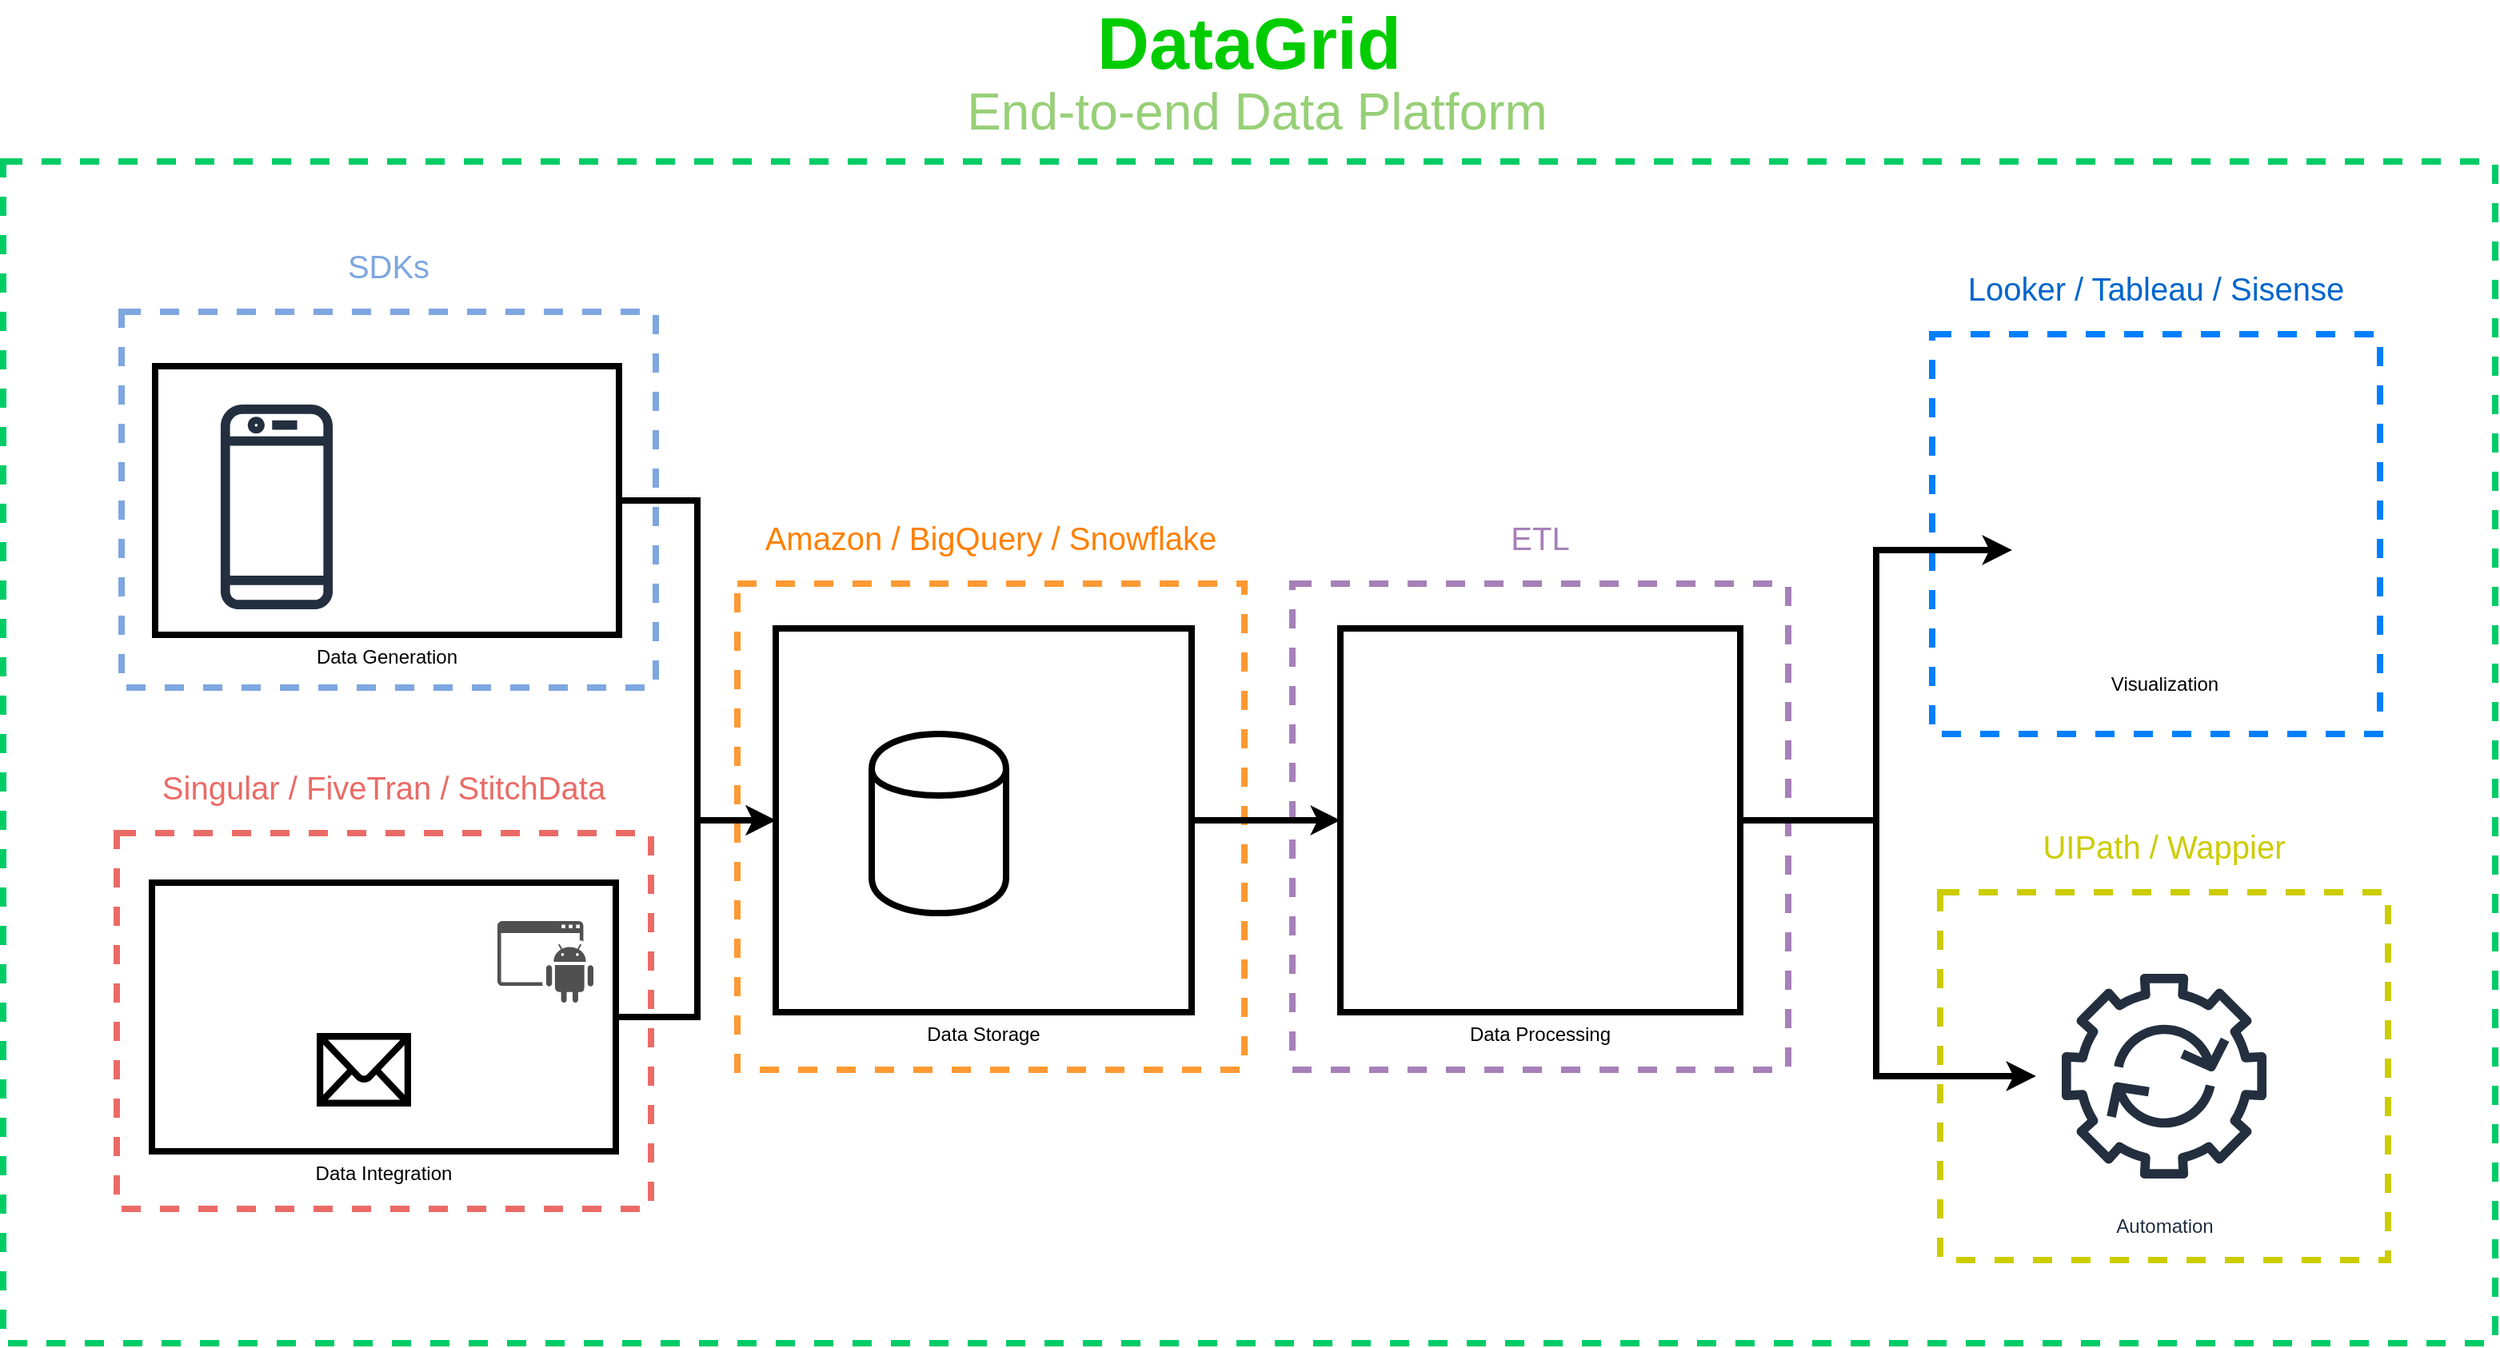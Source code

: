 <mxfile version="12.4.3" type="github" pages="1"><diagram id="Ht1M8jgEwFfnCIfOTk4-" name="Page-1"><mxGraphModel dx="3375" dy="1919" grid="0" gridSize="10" guides="0" tooltips="1" connect="1" arrows="1" fold="1" page="0" pageScale="1" pageWidth="1169" pageHeight="827" math="0" shadow="0"><root><mxCell id="0"/><mxCell id="1" parent="0"/><mxCell id="tUToQUEDD6GAHnTy9PLP-32" value="UIPath / Wappier" style="rounded=0;whiteSpace=wrap;html=1;labelBackgroundColor=#ffffff;strokeColor=#CCCC00;strokeWidth=4;fillColor=none;dashed=1;labelPosition=center;verticalLabelPosition=top;align=center;verticalAlign=bottom;fontSize=20;spacingTop=0;spacing=16;fontColor=#CCCC00;" vertex="1" parent="1"><mxGeometry x="385" y="-261" width="280" height="230" as="geometry"/></mxCell><mxCell id="tUToQUEDD6GAHnTy9PLP-31" value="DataGrid" style="rounded=0;whiteSpace=wrap;html=1;labelBackgroundColor=#ffffff;strokeColor=#00CC66;strokeWidth=4;fillColor=none;dashed=1;labelPosition=center;verticalLabelPosition=top;align=center;verticalAlign=bottom;fontSize=45;spacingTop=0;spacing=46;fontColor=#00CC00;fontStyle=1" vertex="1" parent="1"><mxGeometry x="-826" y="-718" width="1558" height="739" as="geometry"/></mxCell><mxCell id="tUToQUEDD6GAHnTy9PLP-58" value="SDKs" style="rounded=0;whiteSpace=wrap;html=1;labelBackgroundColor=#ffffff;strokeColor=#7EA6E0;strokeWidth=4;fillColor=none;dashed=1;labelPosition=center;verticalLabelPosition=top;align=center;verticalAlign=bottom;fontSize=20;spacingTop=0;spacing=16;fontColor=#7EA6E0;" vertex="1" parent="1"><mxGeometry x="-752" y="-624" width="334" height="235" as="geometry"/></mxCell><mxCell id="tUToQUEDD6GAHnTy9PLP-29" value="Looker / Tableau / Sisense" style="rounded=0;whiteSpace=wrap;html=1;labelBackgroundColor=#ffffff;strokeColor=#007FFF;strokeWidth=4;fillColor=none;dashed=1;labelPosition=center;verticalLabelPosition=top;align=center;verticalAlign=bottom;fontSize=20;spacingTop=0;spacing=16;fontColor=#0066CC;" vertex="1" parent="1"><mxGeometry x="380" y="-610" width="280" height="250" as="geometry"/></mxCell><mxCell id="tUToQUEDD6GAHnTy9PLP-33" value="ETL" style="rounded=0;whiteSpace=wrap;html=1;labelBackgroundColor=#ffffff;strokeColor=#A680B8;strokeWidth=4;fillColor=none;dashed=1;labelPosition=center;verticalLabelPosition=top;align=center;verticalAlign=bottom;fontSize=20;spacingTop=0;spacing=16;fontColor=#A680B8;" vertex="1" parent="1"><mxGeometry x="-20" y="-454" width="310" height="304" as="geometry"/></mxCell><mxCell id="tUToQUEDD6GAHnTy9PLP-48" value="Singular / FiveTran / StitchData" style="rounded=0;whiteSpace=wrap;html=1;labelBackgroundColor=#ffffff;strokeColor=#EA6B66;strokeWidth=4;fillColor=none;dashed=1;labelPosition=center;verticalLabelPosition=top;align=center;verticalAlign=bottom;fontSize=20;spacingTop=0;spacing=16;fontColor=#EA6B66;" vertex="1" parent="1"><mxGeometry x="-755" y="-298" width="334" height="235" as="geometry"/></mxCell><mxCell id="tUToQUEDD6GAHnTy9PLP-30" value="Amazon / BigQuery / Snowflake" style="rounded=0;whiteSpace=wrap;html=1;labelBackgroundColor=#ffffff;strokeColor=#FF9933;strokeWidth=4;fillColor=none;dashed=1;labelPosition=center;verticalLabelPosition=top;align=center;verticalAlign=bottom;fontSize=20;spacingTop=0;spacing=16;fontColor=#FF8000;" vertex="1" parent="1"><mxGeometry x="-367" y="-454" width="317" height="304" as="geometry"/></mxCell><mxCell id="tUToQUEDD6GAHnTy9PLP-3" value="" style="outlineConnect=0;fontColor=#232F3E;gradientColor=none;strokeColor=#232F3E;fillColor=none;dashed=0;verticalLabelPosition=bottom;verticalAlign=top;align=center;html=1;fontSize=12;fontStyle=0;aspect=fixed;shape=mxgraph.aws4.resourceIcon;resIcon=mxgraph.aws4.mobile_client;labelBackgroundColor=#ffffff;" vertex="1" parent="1"><mxGeometry x="-735" y="-582" width="160" height="160" as="geometry"/></mxCell><mxCell id="tUToQUEDD6GAHnTy9PLP-4" value="" style="shape=image;html=1;verticalAlign=top;verticalLabelPosition=bottom;labelBackgroundColor=#ffffff;imageAspect=0;aspect=fixed;image=https://cdn4.iconfinder.com/data/icons/useful/74/50-128.png" vertex="1" parent="1"><mxGeometry x="-605" y="-566" width="128" height="128" as="geometry"/></mxCell><mxCell id="tUToQUEDD6GAHnTy9PLP-5" value="Visualization" style="shape=image;html=1;verticalAlign=top;verticalLabelPosition=bottom;labelBackgroundColor=#ffffff;imageAspect=0;aspect=fixed;image=https://cdn1.iconfinder.com/data/icons/modern-set-of-digital-symbols/48/volume_gauge_visualization-128.png;fillColor=none;spacingTop=-25;" vertex="1" parent="1"><mxGeometry x="430" y="-570" width="190" height="190" as="geometry"/></mxCell><mxCell id="tUToQUEDD6GAHnTy9PLP-28" style="edgeStyle=orthogonalEdgeStyle;rounded=0;orthogonalLoop=1;jettySize=auto;html=1;exitX=1;exitY=0.5;exitDx=0;exitDy=0;strokeWidth=4;" edge="1" parent="1" source="tUToQUEDD6GAHnTy9PLP-7" target="tUToQUEDD6GAHnTy9PLP-9"><mxGeometry relative="1" as="geometry"/></mxCell><mxCell id="tUToQUEDD6GAHnTy9PLP-7" value="Data Generation&lt;br&gt;" style="rounded=0;whiteSpace=wrap;html=1;labelBackgroundColor=#ffffff;fillColor=none;labelPosition=center;verticalLabelPosition=bottom;align=center;verticalAlign=top;strokeWidth=4;" vertex="1" parent="1"><mxGeometry x="-731" y="-590" width="290" height="168" as="geometry"/></mxCell><mxCell id="tUToQUEDD6GAHnTy9PLP-57" style="edgeStyle=orthogonalEdgeStyle;rounded=0;orthogonalLoop=1;jettySize=auto;html=1;exitX=1;exitY=0.5;exitDx=0;exitDy=0;entryX=0;entryY=0.5;entryDx=0;entryDy=0;strokeWidth=4;fontSize=32;fontColor=#97D077;" edge="1" parent="1" source="tUToQUEDD6GAHnTy9PLP-51" target="tUToQUEDD6GAHnTy9PLP-9"><mxGeometry relative="1" as="geometry"><Array as="points"><mxPoint x="-392" y="-183"/><mxPoint x="-392" y="-306"/></Array></mxGeometry></mxCell><mxCell id="tUToQUEDD6GAHnTy9PLP-51" value="Data Integration" style="rounded=0;whiteSpace=wrap;html=1;labelBackgroundColor=#ffffff;fillColor=none;labelPosition=center;verticalLabelPosition=bottom;align=center;verticalAlign=top;strokeWidth=4;" vertex="1" parent="1"><mxGeometry x="-733" y="-267" width="290" height="168" as="geometry"/></mxCell><mxCell id="tUToQUEDD6GAHnTy9PLP-27" style="edgeStyle=orthogonalEdgeStyle;rounded=0;orthogonalLoop=1;jettySize=auto;html=1;exitX=1;exitY=0.5;exitDx=0;exitDy=0;strokeWidth=4;" edge="1" parent="1" source="tUToQUEDD6GAHnTy9PLP-9" target="tUToQUEDD6GAHnTy9PLP-14"><mxGeometry relative="1" as="geometry"/></mxCell><mxCell id="tUToQUEDD6GAHnTy9PLP-9" value="Data Storage" style="rounded=0;whiteSpace=wrap;html=1;labelBackgroundColor=#ffffff;fillColor=none;labelPosition=center;verticalLabelPosition=bottom;align=center;verticalAlign=top;strokeWidth=4;" vertex="1" parent="1"><mxGeometry x="-343" y="-426" width="260" height="240" as="geometry"/></mxCell><mxCell id="tUToQUEDD6GAHnTy9PLP-10" value="" style="shape=cylinder;whiteSpace=wrap;html=1;boundedLbl=1;backgroundOutline=1;labelBackgroundColor=#ffffff;strokeColor=#000000;strokeWidth=4;fillColor=none;" vertex="1" parent="1"><mxGeometry x="-283" y="-360" width="84" height="112" as="geometry"/></mxCell><mxCell id="tUToQUEDD6GAHnTy9PLP-12" value="" style="shape=image;html=1;verticalAlign=top;verticalLabelPosition=bottom;labelBackgroundColor=#ffffff;imageAspect=0;aspect=fixed;image=https://cdn3.iconfinder.com/data/icons/geosm-e-commerce/48/file-128.png;strokeColor=#000000;strokeWidth=4;fillColor=none;imageBackground=none;" vertex="1" parent="1"><mxGeometry x="-199" y="-346" width="98" height="98" as="geometry"/></mxCell><mxCell id="tUToQUEDD6GAHnTy9PLP-25" style="edgeStyle=orthogonalEdgeStyle;rounded=0;orthogonalLoop=1;jettySize=auto;html=1;exitX=1;exitY=0.5;exitDx=0;exitDy=0;strokeWidth=4;" edge="1" parent="1" source="tUToQUEDD6GAHnTy9PLP-14" target="tUToQUEDD6GAHnTy9PLP-5"><mxGeometry relative="1" as="geometry"/></mxCell><mxCell id="tUToQUEDD6GAHnTy9PLP-26" style="edgeStyle=orthogonalEdgeStyle;rounded=0;orthogonalLoop=1;jettySize=auto;html=1;strokeWidth=4;" edge="1" parent="1" source="tUToQUEDD6GAHnTy9PLP-14" target="tUToQUEDD6GAHnTy9PLP-24"><mxGeometry relative="1" as="geometry"><Array as="points"><mxPoint x="345" y="-306"/><mxPoint x="345" y="-146"/></Array></mxGeometry></mxCell><mxCell id="tUToQUEDD6GAHnTy9PLP-14" value="Data Processing" style="rounded=0;whiteSpace=wrap;html=1;labelBackgroundColor=#ffffff;fillColor=none;labelPosition=center;verticalLabelPosition=bottom;align=center;verticalAlign=top;strokeWidth=4;" vertex="1" parent="1"><mxGeometry x="10" y="-426" width="250" height="240" as="geometry"/></mxCell><mxCell id="tUToQUEDD6GAHnTy9PLP-19" value="" style="shape=image;html=1;verticalAlign=top;verticalLabelPosition=bottom;labelBackgroundColor=#ffffff;imageAspect=0;aspect=fixed;image=https://cdn1.iconfinder.com/data/icons/material-core/23/extension-128.png;strokeColor=#000000;strokeWidth=4;fillColor=none;" vertex="1" parent="1"><mxGeometry x="47" y="-402" width="91" height="91" as="geometry"/></mxCell><mxCell id="tUToQUEDD6GAHnTy9PLP-20" value="" style="shape=image;html=1;verticalAlign=top;verticalLabelPosition=bottom;labelBackgroundColor=#ffffff;imageAspect=0;aspect=fixed;image=https://cdn1.iconfinder.com/data/icons/material-core/23/extension-128.png;strokeColor=#000000;strokeWidth=4;fillColor=none;rotation=90;" vertex="1" parent="1"><mxGeometry x="147" y="-387" width="91" height="91" as="geometry"/></mxCell><mxCell id="tUToQUEDD6GAHnTy9PLP-21" value="" style="shape=image;html=1;verticalAlign=top;verticalLabelPosition=bottom;labelBackgroundColor=#ffffff;imageAspect=0;aspect=fixed;image=https://cdn1.iconfinder.com/data/icons/material-core/23/extension-128.png;strokeColor=#000000;strokeWidth=4;fillColor=none;rotation=-180;" vertex="1" parent="1"><mxGeometry x="133" y="-296" width="91" height="91" as="geometry"/></mxCell><mxCell id="tUToQUEDD6GAHnTy9PLP-22" value="" style="shape=image;html=1;verticalAlign=top;verticalLabelPosition=bottom;labelBackgroundColor=#ffffff;imageAspect=0;aspect=fixed;image=https://cdn1.iconfinder.com/data/icons/material-core/23/extension-128.png;strokeColor=#000000;strokeWidth=4;fillColor=none;rotation=-90;" vertex="1" parent="1"><mxGeometry x="37" y="-303" width="91" height="91" as="geometry"/></mxCell><mxCell id="tUToQUEDD6GAHnTy9PLP-24" value="Automation" style="outlineConnect=0;fontColor=#232F3E;gradientColor=none;strokeColor=#232F3E;fillColor=none;dashed=0;verticalLabelPosition=bottom;verticalAlign=top;align=center;html=1;fontSize=12;fontStyle=0;aspect=fixed;shape=mxgraph.aws4.resourceIcon;resIcon=mxgraph.aws4.automation;labelBackgroundColor=#ffffff;" vertex="1" parent="1"><mxGeometry x="445" y="-226" width="160" height="160" as="geometry"/></mxCell><mxCell id="tUToQUEDD6GAHnTy9PLP-34" value="End-to-end Data Platform" style="text;html=1;strokeColor=none;fillColor=none;align=center;verticalAlign=middle;whiteSpace=wrap;rounded=0;dashed=1;labelBackgroundColor=#ffffff;fontSize=32;fontColor=#97D077;fontStyle=0" vertex="1" parent="1"><mxGeometry x="-356" y="-759" width="628" height="20" as="geometry"/></mxCell><mxCell id="tUToQUEDD6GAHnTy9PLP-38" value="" style="shape=image;html=1;verticalAlign=top;verticalLabelPosition=bottom;labelBackgroundColor=#ffffff;imageAspect=0;aspect=fixed;image=https://cdn3.iconfinder.com/data/icons/free-social-icons/67/facebook_circle_color-128.png;dashed=1;strokeColor=#A680B8;strokeWidth=4;fillColor=none;fontSize=32;fontColor=#97D077;" vertex="1" parent="1"><mxGeometry x="-723" y="-252" width="64" height="64" as="geometry"/></mxCell><mxCell id="tUToQUEDD6GAHnTy9PLP-39" value="" style="shape=image;html=1;verticalAlign=top;verticalLabelPosition=bottom;labelBackgroundColor=#ffffff;imageAspect=0;aspect=fixed;image=https://cdn4.iconfinder.com/data/icons/logos-and-brands/512/9_Adwords_logo_logos-128.png;dashed=1;strokeColor=#A680B8;strokeWidth=4;fillColor=none;fontSize=32;fontColor=#97D077;" vertex="1" parent="1"><mxGeometry x="-652" y="-248" width="60" height="60" as="geometry"/></mxCell><mxCell id="tUToQUEDD6GAHnTy9PLP-40" value="" style="shape=image;html=1;verticalAlign=top;verticalLabelPosition=bottom;labelBackgroundColor=#ffffff;imageAspect=0;aspect=fixed;image=https://cdn3.iconfinder.com/data/icons/peelicons-vol-1/50/Apple-128.png;dashed=1;strokeColor=#A680B8;strokeWidth=4;fillColor=none;fontSize=32;fontColor=#97D077;" vertex="1" parent="1"><mxGeometry x="-587" y="-249" width="60" height="60" as="geometry"/></mxCell><mxCell id="tUToQUEDD6GAHnTy9PLP-41" value="" style="pointerEvents=1;shadow=0;dashed=0;html=1;strokeColor=none;fillColor=#505050;labelPosition=center;verticalLabelPosition=bottom;verticalAlign=top;outlineConnect=0;align=center;shape=mxgraph.office.concepts.application_android;labelBackgroundColor=#ffffff;fontSize=32;fontColor=#97D077;" vertex="1" parent="1"><mxGeometry x="-517" y="-243" width="60" height="51" as="geometry"/></mxCell><mxCell id="tUToQUEDD6GAHnTy9PLP-42" value="" style="shape=image;html=1;verticalAlign=top;verticalLabelPosition=bottom;labelBackgroundColor=#ffffff;imageAspect=0;aspect=fixed;image=https://cdn3.iconfinder.com/data/icons/document-icons-2/30/647702-excel-128.png;dashed=1;strokeColor=#A680B8;strokeWidth=4;fillColor=none;fontSize=32;fontColor=#97D077;" vertex="1" parent="1"><mxGeometry x="-701" y="-177" width="53" height="53" as="geometry"/></mxCell><mxCell id="tUToQUEDD6GAHnTy9PLP-43" value="" style="shape=mxgraph.signs.tech.mail;html=1;fillColor=#000000;strokeColor=none;verticalLabelPosition=bottom;verticalAlign=top;align=center;dashed=1;labelBackgroundColor=#ffffff;fontSize=32;fontColor=#97D077;" vertex="1" parent="1"><mxGeometry x="-630" y="-173" width="59" height="46" as="geometry"/></mxCell><mxCell id="tUToQUEDD6GAHnTy9PLP-54" value="" style="shape=image;html=1;verticalAlign=top;verticalLabelPosition=bottom;labelBackgroundColor=#ffffff;imageAspect=0;aspect=fixed;image=https://cdn4.iconfinder.com/data/icons/web-development-5/500/api-code-window-128.png;dashed=1;strokeColor=#A680B8;strokeWidth=4;fillColor=none;fontSize=32;fontColor=#97D077;" vertex="1" parent="1"><mxGeometry x="-553" y="-176" width="60" height="60" as="geometry"/></mxCell></root></mxGraphModel></diagram></mxfile>